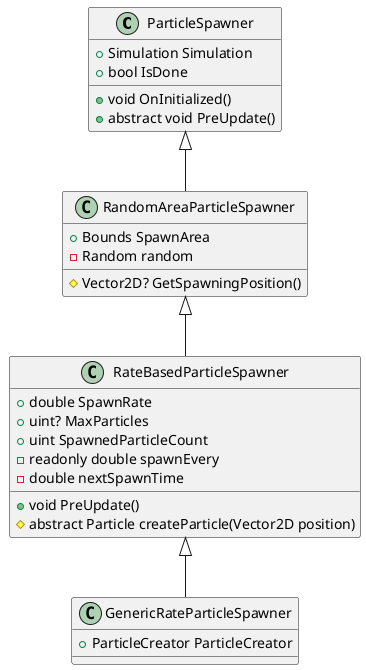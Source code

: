 @startuml

class ParticleSpawner {
    + Simulation Simulation
    + bool IsDone
    + void OnInitialized()
    + abstract void PreUpdate()
}

ParticleSpawner <|-- RandomAreaParticleSpawner
class RandomAreaParticleSpawner {
    + Bounds SpawnArea
    - Random random
    # Vector2D? GetSpawningPosition()
}

RandomAreaParticleSpawner <|-- RateBasedParticleSpawner
class RateBasedParticleSpawner {
    + double SpawnRate
    + uint? MaxParticles
    + uint SpawnedParticleCount
    - readonly double spawnEvery
    - double nextSpawnTime
    + void PreUpdate()
    # abstract Particle createParticle(Vector2D position)
}

RateBasedParticleSpawner <|-- GenericRateParticleSpawner
class GenericRateParticleSpawner {
    + ParticleCreator ParticleCreator
}

@enduml